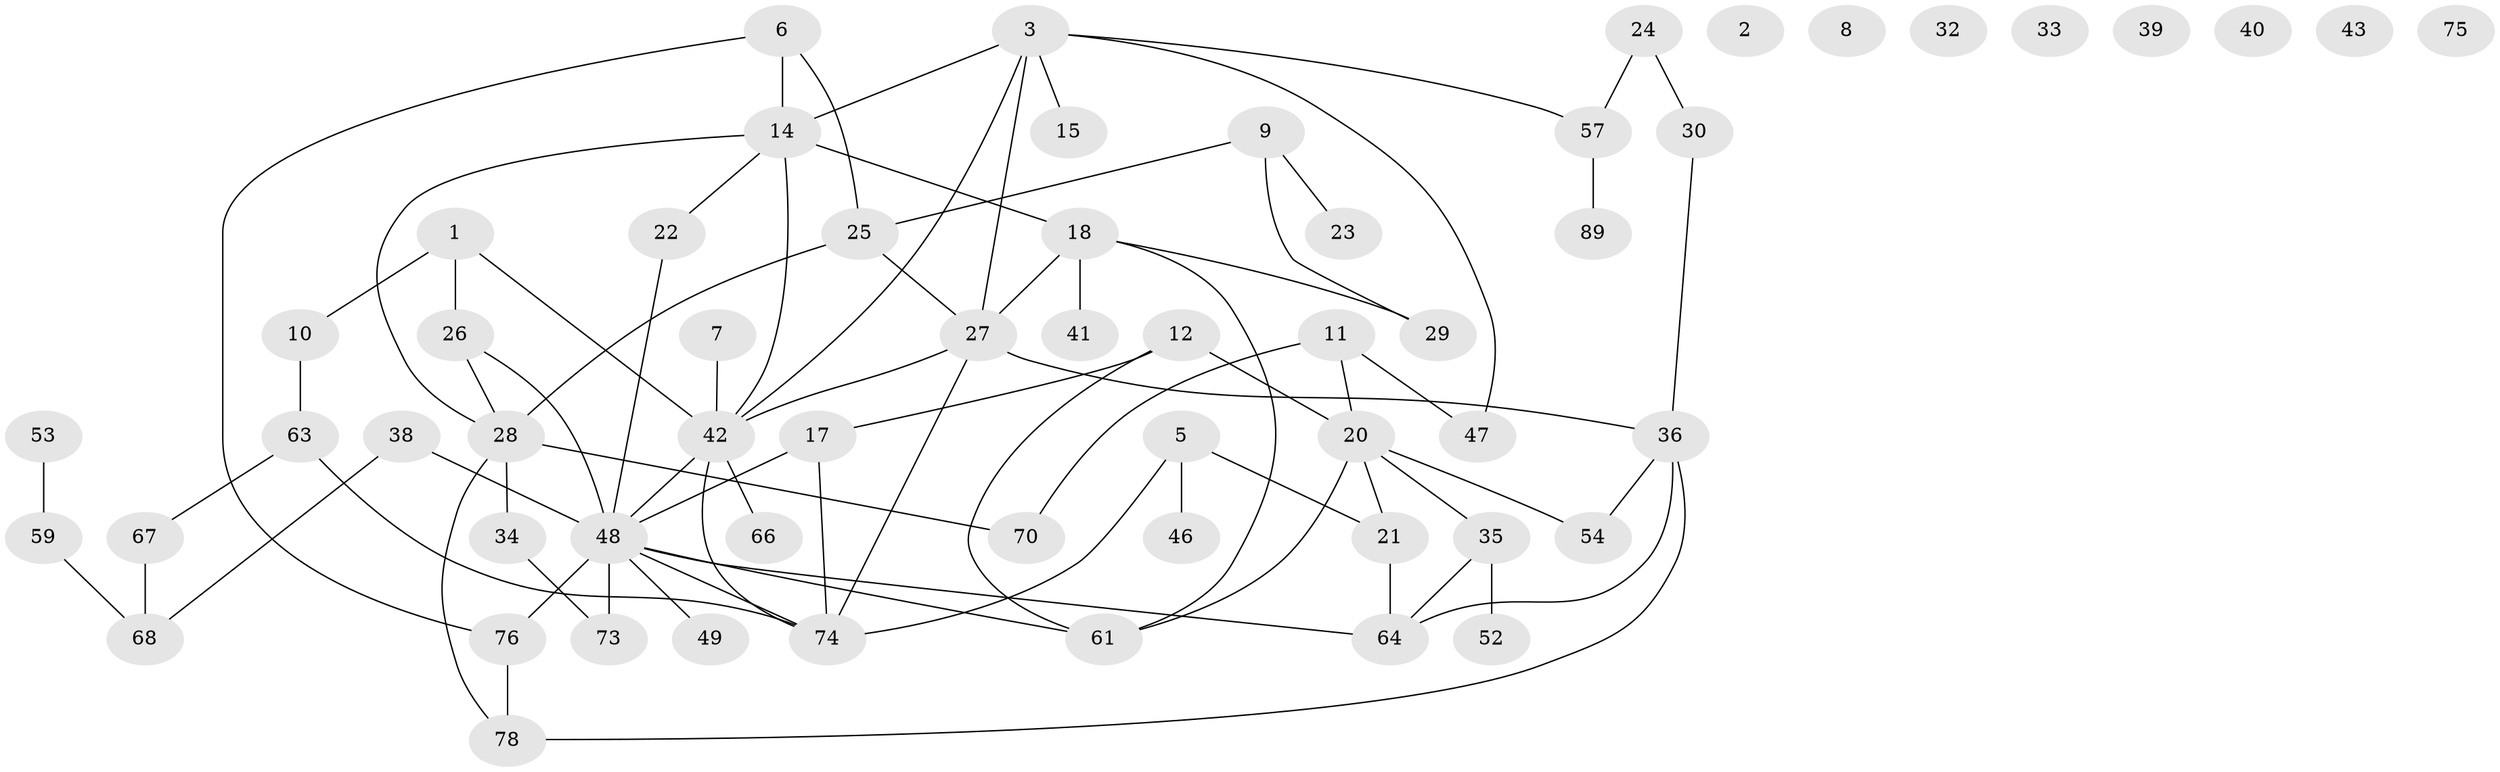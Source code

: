 // Generated by graph-tools (version 1.1) at 2025/23/03/03/25 07:23:25]
// undirected, 59 vertices, 79 edges
graph export_dot {
graph [start="1"]
  node [color=gray90,style=filled];
  1 [super="+4"];
  2;
  3 [super="+44"];
  5;
  6 [super="+19"];
  7;
  8 [super="+13"];
  9 [super="+16"];
  10;
  11;
  12;
  14 [super="+37"];
  15 [super="+79"];
  17 [super="+85"];
  18 [super="+83"];
  20 [super="+58"];
  21 [super="+71"];
  22;
  23 [super="+80"];
  24;
  25 [super="+60"];
  26 [super="+55"];
  27 [super="+31"];
  28 [super="+51"];
  29 [super="+72"];
  30 [super="+45"];
  32;
  33;
  34;
  35 [super="+86"];
  36 [super="+65"];
  38;
  39;
  40;
  41;
  42 [super="+56"];
  43;
  46;
  47 [super="+50"];
  48 [super="+81"];
  49;
  52;
  53;
  54;
  57;
  59;
  61 [super="+62"];
  63 [super="+88"];
  64 [super="+87"];
  66;
  67;
  68 [super="+69"];
  70 [super="+77"];
  73;
  74 [super="+82"];
  75;
  76;
  78 [super="+84"];
  89;
  1 -- 42;
  1 -- 10;
  1 -- 26;
  3 -- 57;
  3 -- 42;
  3 -- 14;
  3 -- 27;
  3 -- 47;
  3 -- 15;
  5 -- 21;
  5 -- 46;
  5 -- 74;
  6 -- 14;
  6 -- 76;
  6 -- 25;
  7 -- 42;
  9 -- 29;
  9 -- 25;
  9 -- 23;
  10 -- 63;
  11 -- 20;
  11 -- 70;
  11 -- 47;
  12 -- 17;
  12 -- 20;
  12 -- 61;
  14 -- 18;
  14 -- 42;
  14 -- 28;
  14 -- 22;
  17 -- 48 [weight=2];
  17 -- 74;
  18 -- 27;
  18 -- 41;
  18 -- 61;
  18 -- 29;
  20 -- 35;
  20 -- 54;
  20 -- 21;
  20 -- 61;
  21 -- 64;
  22 -- 48;
  24 -- 57;
  24 -- 30;
  25 -- 28;
  25 -- 27;
  26 -- 48;
  26 -- 28;
  27 -- 74;
  27 -- 36;
  27 -- 42;
  28 -- 34;
  28 -- 70;
  28 -- 78;
  30 -- 36;
  34 -- 73;
  35 -- 52;
  35 -- 64;
  36 -- 64;
  36 -- 78;
  36 -- 54;
  38 -- 48;
  38 -- 68;
  42 -- 48;
  42 -- 66;
  42 -- 74;
  48 -- 49 [weight=2];
  48 -- 73 [weight=2];
  48 -- 76;
  48 -- 61;
  48 -- 74;
  48 -- 64;
  53 -- 59;
  57 -- 89;
  59 -- 68;
  63 -- 67;
  63 -- 74;
  67 -- 68;
  76 -- 78;
}
